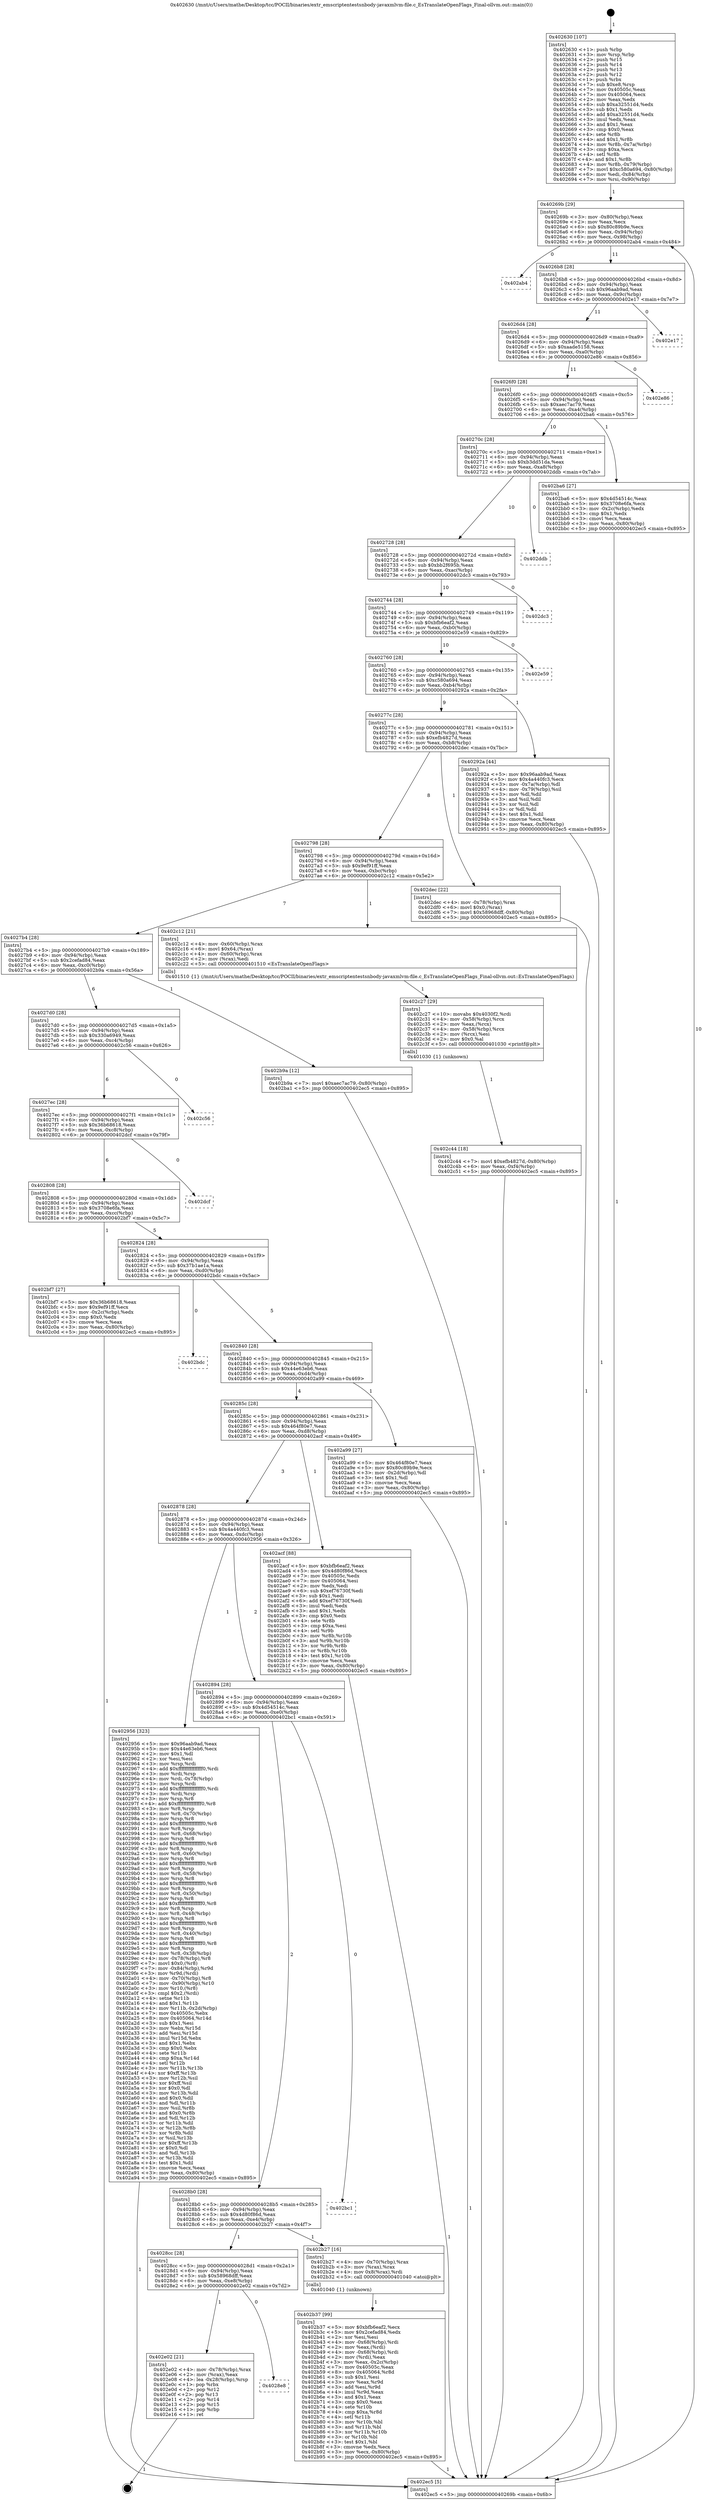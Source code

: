 digraph "0x402630" {
  label = "0x402630 (/mnt/c/Users/mathe/Desktop/tcc/POCII/binaries/extr_emscriptentestsnbody-javaxmlvm-file.c_EsTranslateOpenFlags_Final-ollvm.out::main(0))"
  labelloc = "t"
  node[shape=record]

  Entry [label="",width=0.3,height=0.3,shape=circle,fillcolor=black,style=filled]
  "0x40269b" [label="{
     0x40269b [29]\l
     | [instrs]\l
     &nbsp;&nbsp;0x40269b \<+3\>: mov -0x80(%rbp),%eax\l
     &nbsp;&nbsp;0x40269e \<+2\>: mov %eax,%ecx\l
     &nbsp;&nbsp;0x4026a0 \<+6\>: sub $0x80c89b9e,%ecx\l
     &nbsp;&nbsp;0x4026a6 \<+6\>: mov %eax,-0x94(%rbp)\l
     &nbsp;&nbsp;0x4026ac \<+6\>: mov %ecx,-0x98(%rbp)\l
     &nbsp;&nbsp;0x4026b2 \<+6\>: je 0000000000402ab4 \<main+0x484\>\l
  }"]
  "0x402ab4" [label="{
     0x402ab4\l
  }", style=dashed]
  "0x4026b8" [label="{
     0x4026b8 [28]\l
     | [instrs]\l
     &nbsp;&nbsp;0x4026b8 \<+5\>: jmp 00000000004026bd \<main+0x8d\>\l
     &nbsp;&nbsp;0x4026bd \<+6\>: mov -0x94(%rbp),%eax\l
     &nbsp;&nbsp;0x4026c3 \<+5\>: sub $0x96aab9ad,%eax\l
     &nbsp;&nbsp;0x4026c8 \<+6\>: mov %eax,-0x9c(%rbp)\l
     &nbsp;&nbsp;0x4026ce \<+6\>: je 0000000000402e17 \<main+0x7e7\>\l
  }"]
  Exit [label="",width=0.3,height=0.3,shape=circle,fillcolor=black,style=filled,peripheries=2]
  "0x402e17" [label="{
     0x402e17\l
  }", style=dashed]
  "0x4026d4" [label="{
     0x4026d4 [28]\l
     | [instrs]\l
     &nbsp;&nbsp;0x4026d4 \<+5\>: jmp 00000000004026d9 \<main+0xa9\>\l
     &nbsp;&nbsp;0x4026d9 \<+6\>: mov -0x94(%rbp),%eax\l
     &nbsp;&nbsp;0x4026df \<+5\>: sub $0xaade5158,%eax\l
     &nbsp;&nbsp;0x4026e4 \<+6\>: mov %eax,-0xa0(%rbp)\l
     &nbsp;&nbsp;0x4026ea \<+6\>: je 0000000000402e86 \<main+0x856\>\l
  }"]
  "0x4028e8" [label="{
     0x4028e8\l
  }", style=dashed]
  "0x402e86" [label="{
     0x402e86\l
  }", style=dashed]
  "0x4026f0" [label="{
     0x4026f0 [28]\l
     | [instrs]\l
     &nbsp;&nbsp;0x4026f0 \<+5\>: jmp 00000000004026f5 \<main+0xc5\>\l
     &nbsp;&nbsp;0x4026f5 \<+6\>: mov -0x94(%rbp),%eax\l
     &nbsp;&nbsp;0x4026fb \<+5\>: sub $0xaec7ac79,%eax\l
     &nbsp;&nbsp;0x402700 \<+6\>: mov %eax,-0xa4(%rbp)\l
     &nbsp;&nbsp;0x402706 \<+6\>: je 0000000000402ba6 \<main+0x576\>\l
  }"]
  "0x402e02" [label="{
     0x402e02 [21]\l
     | [instrs]\l
     &nbsp;&nbsp;0x402e02 \<+4\>: mov -0x78(%rbp),%rax\l
     &nbsp;&nbsp;0x402e06 \<+2\>: mov (%rax),%eax\l
     &nbsp;&nbsp;0x402e08 \<+4\>: lea -0x28(%rbp),%rsp\l
     &nbsp;&nbsp;0x402e0c \<+1\>: pop %rbx\l
     &nbsp;&nbsp;0x402e0d \<+2\>: pop %r12\l
     &nbsp;&nbsp;0x402e0f \<+2\>: pop %r13\l
     &nbsp;&nbsp;0x402e11 \<+2\>: pop %r14\l
     &nbsp;&nbsp;0x402e13 \<+2\>: pop %r15\l
     &nbsp;&nbsp;0x402e15 \<+1\>: pop %rbp\l
     &nbsp;&nbsp;0x402e16 \<+1\>: ret\l
  }"]
  "0x402ba6" [label="{
     0x402ba6 [27]\l
     | [instrs]\l
     &nbsp;&nbsp;0x402ba6 \<+5\>: mov $0x4d54514c,%eax\l
     &nbsp;&nbsp;0x402bab \<+5\>: mov $0x3708e6fa,%ecx\l
     &nbsp;&nbsp;0x402bb0 \<+3\>: mov -0x2c(%rbp),%edx\l
     &nbsp;&nbsp;0x402bb3 \<+3\>: cmp $0x1,%edx\l
     &nbsp;&nbsp;0x402bb6 \<+3\>: cmovl %ecx,%eax\l
     &nbsp;&nbsp;0x402bb9 \<+3\>: mov %eax,-0x80(%rbp)\l
     &nbsp;&nbsp;0x402bbc \<+5\>: jmp 0000000000402ec5 \<main+0x895\>\l
  }"]
  "0x40270c" [label="{
     0x40270c [28]\l
     | [instrs]\l
     &nbsp;&nbsp;0x40270c \<+5\>: jmp 0000000000402711 \<main+0xe1\>\l
     &nbsp;&nbsp;0x402711 \<+6\>: mov -0x94(%rbp),%eax\l
     &nbsp;&nbsp;0x402717 \<+5\>: sub $0xb3dd51da,%eax\l
     &nbsp;&nbsp;0x40271c \<+6\>: mov %eax,-0xa8(%rbp)\l
     &nbsp;&nbsp;0x402722 \<+6\>: je 0000000000402ddb \<main+0x7ab\>\l
  }"]
  "0x402c44" [label="{
     0x402c44 [18]\l
     | [instrs]\l
     &nbsp;&nbsp;0x402c44 \<+7\>: movl $0xefb4827d,-0x80(%rbp)\l
     &nbsp;&nbsp;0x402c4b \<+6\>: mov %eax,-0xf4(%rbp)\l
     &nbsp;&nbsp;0x402c51 \<+5\>: jmp 0000000000402ec5 \<main+0x895\>\l
  }"]
  "0x402ddb" [label="{
     0x402ddb\l
  }", style=dashed]
  "0x402728" [label="{
     0x402728 [28]\l
     | [instrs]\l
     &nbsp;&nbsp;0x402728 \<+5\>: jmp 000000000040272d \<main+0xfd\>\l
     &nbsp;&nbsp;0x40272d \<+6\>: mov -0x94(%rbp),%eax\l
     &nbsp;&nbsp;0x402733 \<+5\>: sub $0xbb2f695b,%eax\l
     &nbsp;&nbsp;0x402738 \<+6\>: mov %eax,-0xac(%rbp)\l
     &nbsp;&nbsp;0x40273e \<+6\>: je 0000000000402dc3 \<main+0x793\>\l
  }"]
  "0x402c27" [label="{
     0x402c27 [29]\l
     | [instrs]\l
     &nbsp;&nbsp;0x402c27 \<+10\>: movabs $0x4030f2,%rdi\l
     &nbsp;&nbsp;0x402c31 \<+4\>: mov -0x58(%rbp),%rcx\l
     &nbsp;&nbsp;0x402c35 \<+2\>: mov %eax,(%rcx)\l
     &nbsp;&nbsp;0x402c37 \<+4\>: mov -0x58(%rbp),%rcx\l
     &nbsp;&nbsp;0x402c3b \<+2\>: mov (%rcx),%esi\l
     &nbsp;&nbsp;0x402c3d \<+2\>: mov $0x0,%al\l
     &nbsp;&nbsp;0x402c3f \<+5\>: call 0000000000401030 \<printf@plt\>\l
     | [calls]\l
     &nbsp;&nbsp;0x401030 \{1\} (unknown)\l
  }"]
  "0x402dc3" [label="{
     0x402dc3\l
  }", style=dashed]
  "0x402744" [label="{
     0x402744 [28]\l
     | [instrs]\l
     &nbsp;&nbsp;0x402744 \<+5\>: jmp 0000000000402749 \<main+0x119\>\l
     &nbsp;&nbsp;0x402749 \<+6\>: mov -0x94(%rbp),%eax\l
     &nbsp;&nbsp;0x40274f \<+5\>: sub $0xbfb6eaf2,%eax\l
     &nbsp;&nbsp;0x402754 \<+6\>: mov %eax,-0xb0(%rbp)\l
     &nbsp;&nbsp;0x40275a \<+6\>: je 0000000000402e59 \<main+0x829\>\l
  }"]
  "0x402b37" [label="{
     0x402b37 [99]\l
     | [instrs]\l
     &nbsp;&nbsp;0x402b37 \<+5\>: mov $0xbfb6eaf2,%ecx\l
     &nbsp;&nbsp;0x402b3c \<+5\>: mov $0x2cefad84,%edx\l
     &nbsp;&nbsp;0x402b41 \<+2\>: xor %esi,%esi\l
     &nbsp;&nbsp;0x402b43 \<+4\>: mov -0x68(%rbp),%rdi\l
     &nbsp;&nbsp;0x402b47 \<+2\>: mov %eax,(%rdi)\l
     &nbsp;&nbsp;0x402b49 \<+4\>: mov -0x68(%rbp),%rdi\l
     &nbsp;&nbsp;0x402b4d \<+2\>: mov (%rdi),%eax\l
     &nbsp;&nbsp;0x402b4f \<+3\>: mov %eax,-0x2c(%rbp)\l
     &nbsp;&nbsp;0x402b52 \<+7\>: mov 0x40505c,%eax\l
     &nbsp;&nbsp;0x402b59 \<+8\>: mov 0x405064,%r8d\l
     &nbsp;&nbsp;0x402b61 \<+3\>: sub $0x1,%esi\l
     &nbsp;&nbsp;0x402b64 \<+3\>: mov %eax,%r9d\l
     &nbsp;&nbsp;0x402b67 \<+3\>: add %esi,%r9d\l
     &nbsp;&nbsp;0x402b6a \<+4\>: imul %r9d,%eax\l
     &nbsp;&nbsp;0x402b6e \<+3\>: and $0x1,%eax\l
     &nbsp;&nbsp;0x402b71 \<+3\>: cmp $0x0,%eax\l
     &nbsp;&nbsp;0x402b74 \<+4\>: sete %r10b\l
     &nbsp;&nbsp;0x402b78 \<+4\>: cmp $0xa,%r8d\l
     &nbsp;&nbsp;0x402b7c \<+4\>: setl %r11b\l
     &nbsp;&nbsp;0x402b80 \<+3\>: mov %r10b,%bl\l
     &nbsp;&nbsp;0x402b83 \<+3\>: and %r11b,%bl\l
     &nbsp;&nbsp;0x402b86 \<+3\>: xor %r11b,%r10b\l
     &nbsp;&nbsp;0x402b89 \<+3\>: or %r10b,%bl\l
     &nbsp;&nbsp;0x402b8c \<+3\>: test $0x1,%bl\l
     &nbsp;&nbsp;0x402b8f \<+3\>: cmovne %edx,%ecx\l
     &nbsp;&nbsp;0x402b92 \<+3\>: mov %ecx,-0x80(%rbp)\l
     &nbsp;&nbsp;0x402b95 \<+5\>: jmp 0000000000402ec5 \<main+0x895\>\l
  }"]
  "0x402e59" [label="{
     0x402e59\l
  }", style=dashed]
  "0x402760" [label="{
     0x402760 [28]\l
     | [instrs]\l
     &nbsp;&nbsp;0x402760 \<+5\>: jmp 0000000000402765 \<main+0x135\>\l
     &nbsp;&nbsp;0x402765 \<+6\>: mov -0x94(%rbp),%eax\l
     &nbsp;&nbsp;0x40276b \<+5\>: sub $0xc580a694,%eax\l
     &nbsp;&nbsp;0x402770 \<+6\>: mov %eax,-0xb4(%rbp)\l
     &nbsp;&nbsp;0x402776 \<+6\>: je 000000000040292a \<main+0x2fa\>\l
  }"]
  "0x4028cc" [label="{
     0x4028cc [28]\l
     | [instrs]\l
     &nbsp;&nbsp;0x4028cc \<+5\>: jmp 00000000004028d1 \<main+0x2a1\>\l
     &nbsp;&nbsp;0x4028d1 \<+6\>: mov -0x94(%rbp),%eax\l
     &nbsp;&nbsp;0x4028d7 \<+5\>: sub $0x58968dff,%eax\l
     &nbsp;&nbsp;0x4028dc \<+6\>: mov %eax,-0xe8(%rbp)\l
     &nbsp;&nbsp;0x4028e2 \<+6\>: je 0000000000402e02 \<main+0x7d2\>\l
  }"]
  "0x40292a" [label="{
     0x40292a [44]\l
     | [instrs]\l
     &nbsp;&nbsp;0x40292a \<+5\>: mov $0x96aab9ad,%eax\l
     &nbsp;&nbsp;0x40292f \<+5\>: mov $0x4a440fc3,%ecx\l
     &nbsp;&nbsp;0x402934 \<+3\>: mov -0x7a(%rbp),%dl\l
     &nbsp;&nbsp;0x402937 \<+4\>: mov -0x79(%rbp),%sil\l
     &nbsp;&nbsp;0x40293b \<+3\>: mov %dl,%dil\l
     &nbsp;&nbsp;0x40293e \<+3\>: and %sil,%dil\l
     &nbsp;&nbsp;0x402941 \<+3\>: xor %sil,%dl\l
     &nbsp;&nbsp;0x402944 \<+3\>: or %dl,%dil\l
     &nbsp;&nbsp;0x402947 \<+4\>: test $0x1,%dil\l
     &nbsp;&nbsp;0x40294b \<+3\>: cmovne %ecx,%eax\l
     &nbsp;&nbsp;0x40294e \<+3\>: mov %eax,-0x80(%rbp)\l
     &nbsp;&nbsp;0x402951 \<+5\>: jmp 0000000000402ec5 \<main+0x895\>\l
  }"]
  "0x40277c" [label="{
     0x40277c [28]\l
     | [instrs]\l
     &nbsp;&nbsp;0x40277c \<+5\>: jmp 0000000000402781 \<main+0x151\>\l
     &nbsp;&nbsp;0x402781 \<+6\>: mov -0x94(%rbp),%eax\l
     &nbsp;&nbsp;0x402787 \<+5\>: sub $0xefb4827d,%eax\l
     &nbsp;&nbsp;0x40278c \<+6\>: mov %eax,-0xb8(%rbp)\l
     &nbsp;&nbsp;0x402792 \<+6\>: je 0000000000402dec \<main+0x7bc\>\l
  }"]
  "0x402ec5" [label="{
     0x402ec5 [5]\l
     | [instrs]\l
     &nbsp;&nbsp;0x402ec5 \<+5\>: jmp 000000000040269b \<main+0x6b\>\l
  }"]
  "0x402630" [label="{
     0x402630 [107]\l
     | [instrs]\l
     &nbsp;&nbsp;0x402630 \<+1\>: push %rbp\l
     &nbsp;&nbsp;0x402631 \<+3\>: mov %rsp,%rbp\l
     &nbsp;&nbsp;0x402634 \<+2\>: push %r15\l
     &nbsp;&nbsp;0x402636 \<+2\>: push %r14\l
     &nbsp;&nbsp;0x402638 \<+2\>: push %r13\l
     &nbsp;&nbsp;0x40263a \<+2\>: push %r12\l
     &nbsp;&nbsp;0x40263c \<+1\>: push %rbx\l
     &nbsp;&nbsp;0x40263d \<+7\>: sub $0xe8,%rsp\l
     &nbsp;&nbsp;0x402644 \<+7\>: mov 0x40505c,%eax\l
     &nbsp;&nbsp;0x40264b \<+7\>: mov 0x405064,%ecx\l
     &nbsp;&nbsp;0x402652 \<+2\>: mov %eax,%edx\l
     &nbsp;&nbsp;0x402654 \<+6\>: sub $0xa32551d4,%edx\l
     &nbsp;&nbsp;0x40265a \<+3\>: sub $0x1,%edx\l
     &nbsp;&nbsp;0x40265d \<+6\>: add $0xa32551d4,%edx\l
     &nbsp;&nbsp;0x402663 \<+3\>: imul %edx,%eax\l
     &nbsp;&nbsp;0x402666 \<+3\>: and $0x1,%eax\l
     &nbsp;&nbsp;0x402669 \<+3\>: cmp $0x0,%eax\l
     &nbsp;&nbsp;0x40266c \<+4\>: sete %r8b\l
     &nbsp;&nbsp;0x402670 \<+4\>: and $0x1,%r8b\l
     &nbsp;&nbsp;0x402674 \<+4\>: mov %r8b,-0x7a(%rbp)\l
     &nbsp;&nbsp;0x402678 \<+3\>: cmp $0xa,%ecx\l
     &nbsp;&nbsp;0x40267b \<+4\>: setl %r8b\l
     &nbsp;&nbsp;0x40267f \<+4\>: and $0x1,%r8b\l
     &nbsp;&nbsp;0x402683 \<+4\>: mov %r8b,-0x79(%rbp)\l
     &nbsp;&nbsp;0x402687 \<+7\>: movl $0xc580a694,-0x80(%rbp)\l
     &nbsp;&nbsp;0x40268e \<+6\>: mov %edi,-0x84(%rbp)\l
     &nbsp;&nbsp;0x402694 \<+7\>: mov %rsi,-0x90(%rbp)\l
  }"]
  "0x402b27" [label="{
     0x402b27 [16]\l
     | [instrs]\l
     &nbsp;&nbsp;0x402b27 \<+4\>: mov -0x70(%rbp),%rax\l
     &nbsp;&nbsp;0x402b2b \<+3\>: mov (%rax),%rax\l
     &nbsp;&nbsp;0x402b2e \<+4\>: mov 0x8(%rax),%rdi\l
     &nbsp;&nbsp;0x402b32 \<+5\>: call 0000000000401040 \<atoi@plt\>\l
     | [calls]\l
     &nbsp;&nbsp;0x401040 \{1\} (unknown)\l
  }"]
  "0x402dec" [label="{
     0x402dec [22]\l
     | [instrs]\l
     &nbsp;&nbsp;0x402dec \<+4\>: mov -0x78(%rbp),%rax\l
     &nbsp;&nbsp;0x402df0 \<+6\>: movl $0x0,(%rax)\l
     &nbsp;&nbsp;0x402df6 \<+7\>: movl $0x58968dff,-0x80(%rbp)\l
     &nbsp;&nbsp;0x402dfd \<+5\>: jmp 0000000000402ec5 \<main+0x895\>\l
  }"]
  "0x402798" [label="{
     0x402798 [28]\l
     | [instrs]\l
     &nbsp;&nbsp;0x402798 \<+5\>: jmp 000000000040279d \<main+0x16d\>\l
     &nbsp;&nbsp;0x40279d \<+6\>: mov -0x94(%rbp),%eax\l
     &nbsp;&nbsp;0x4027a3 \<+5\>: sub $0x9ef91ff,%eax\l
     &nbsp;&nbsp;0x4027a8 \<+6\>: mov %eax,-0xbc(%rbp)\l
     &nbsp;&nbsp;0x4027ae \<+6\>: je 0000000000402c12 \<main+0x5e2\>\l
  }"]
  "0x4028b0" [label="{
     0x4028b0 [28]\l
     | [instrs]\l
     &nbsp;&nbsp;0x4028b0 \<+5\>: jmp 00000000004028b5 \<main+0x285\>\l
     &nbsp;&nbsp;0x4028b5 \<+6\>: mov -0x94(%rbp),%eax\l
     &nbsp;&nbsp;0x4028bb \<+5\>: sub $0x4d80f86d,%eax\l
     &nbsp;&nbsp;0x4028c0 \<+6\>: mov %eax,-0xe4(%rbp)\l
     &nbsp;&nbsp;0x4028c6 \<+6\>: je 0000000000402b27 \<main+0x4f7\>\l
  }"]
  "0x402c12" [label="{
     0x402c12 [21]\l
     | [instrs]\l
     &nbsp;&nbsp;0x402c12 \<+4\>: mov -0x60(%rbp),%rax\l
     &nbsp;&nbsp;0x402c16 \<+6\>: movl $0x64,(%rax)\l
     &nbsp;&nbsp;0x402c1c \<+4\>: mov -0x60(%rbp),%rax\l
     &nbsp;&nbsp;0x402c20 \<+2\>: mov (%rax),%edi\l
     &nbsp;&nbsp;0x402c22 \<+5\>: call 0000000000401510 \<EsTranslateOpenFlags\>\l
     | [calls]\l
     &nbsp;&nbsp;0x401510 \{1\} (/mnt/c/Users/mathe/Desktop/tcc/POCII/binaries/extr_emscriptentestsnbody-javaxmlvm-file.c_EsTranslateOpenFlags_Final-ollvm.out::EsTranslateOpenFlags)\l
  }"]
  "0x4027b4" [label="{
     0x4027b4 [28]\l
     | [instrs]\l
     &nbsp;&nbsp;0x4027b4 \<+5\>: jmp 00000000004027b9 \<main+0x189\>\l
     &nbsp;&nbsp;0x4027b9 \<+6\>: mov -0x94(%rbp),%eax\l
     &nbsp;&nbsp;0x4027bf \<+5\>: sub $0x2cefad84,%eax\l
     &nbsp;&nbsp;0x4027c4 \<+6\>: mov %eax,-0xc0(%rbp)\l
     &nbsp;&nbsp;0x4027ca \<+6\>: je 0000000000402b9a \<main+0x56a\>\l
  }"]
  "0x402bc1" [label="{
     0x402bc1\l
  }", style=dashed]
  "0x402b9a" [label="{
     0x402b9a [12]\l
     | [instrs]\l
     &nbsp;&nbsp;0x402b9a \<+7\>: movl $0xaec7ac79,-0x80(%rbp)\l
     &nbsp;&nbsp;0x402ba1 \<+5\>: jmp 0000000000402ec5 \<main+0x895\>\l
  }"]
  "0x4027d0" [label="{
     0x4027d0 [28]\l
     | [instrs]\l
     &nbsp;&nbsp;0x4027d0 \<+5\>: jmp 00000000004027d5 \<main+0x1a5\>\l
     &nbsp;&nbsp;0x4027d5 \<+6\>: mov -0x94(%rbp),%eax\l
     &nbsp;&nbsp;0x4027db \<+5\>: sub $0x330a6949,%eax\l
     &nbsp;&nbsp;0x4027e0 \<+6\>: mov %eax,-0xc4(%rbp)\l
     &nbsp;&nbsp;0x4027e6 \<+6\>: je 0000000000402c56 \<main+0x626\>\l
  }"]
  "0x402894" [label="{
     0x402894 [28]\l
     | [instrs]\l
     &nbsp;&nbsp;0x402894 \<+5\>: jmp 0000000000402899 \<main+0x269\>\l
     &nbsp;&nbsp;0x402899 \<+6\>: mov -0x94(%rbp),%eax\l
     &nbsp;&nbsp;0x40289f \<+5\>: sub $0x4d54514c,%eax\l
     &nbsp;&nbsp;0x4028a4 \<+6\>: mov %eax,-0xe0(%rbp)\l
     &nbsp;&nbsp;0x4028aa \<+6\>: je 0000000000402bc1 \<main+0x591\>\l
  }"]
  "0x402c56" [label="{
     0x402c56\l
  }", style=dashed]
  "0x4027ec" [label="{
     0x4027ec [28]\l
     | [instrs]\l
     &nbsp;&nbsp;0x4027ec \<+5\>: jmp 00000000004027f1 \<main+0x1c1\>\l
     &nbsp;&nbsp;0x4027f1 \<+6\>: mov -0x94(%rbp),%eax\l
     &nbsp;&nbsp;0x4027f7 \<+5\>: sub $0x36b68618,%eax\l
     &nbsp;&nbsp;0x4027fc \<+6\>: mov %eax,-0xc8(%rbp)\l
     &nbsp;&nbsp;0x402802 \<+6\>: je 0000000000402dcf \<main+0x79f\>\l
  }"]
  "0x402956" [label="{
     0x402956 [323]\l
     | [instrs]\l
     &nbsp;&nbsp;0x402956 \<+5\>: mov $0x96aab9ad,%eax\l
     &nbsp;&nbsp;0x40295b \<+5\>: mov $0x44e63eb6,%ecx\l
     &nbsp;&nbsp;0x402960 \<+2\>: mov $0x1,%dl\l
     &nbsp;&nbsp;0x402962 \<+2\>: xor %esi,%esi\l
     &nbsp;&nbsp;0x402964 \<+3\>: mov %rsp,%rdi\l
     &nbsp;&nbsp;0x402967 \<+4\>: add $0xfffffffffffffff0,%rdi\l
     &nbsp;&nbsp;0x40296b \<+3\>: mov %rdi,%rsp\l
     &nbsp;&nbsp;0x40296e \<+4\>: mov %rdi,-0x78(%rbp)\l
     &nbsp;&nbsp;0x402972 \<+3\>: mov %rsp,%rdi\l
     &nbsp;&nbsp;0x402975 \<+4\>: add $0xfffffffffffffff0,%rdi\l
     &nbsp;&nbsp;0x402979 \<+3\>: mov %rdi,%rsp\l
     &nbsp;&nbsp;0x40297c \<+3\>: mov %rsp,%r8\l
     &nbsp;&nbsp;0x40297f \<+4\>: add $0xfffffffffffffff0,%r8\l
     &nbsp;&nbsp;0x402983 \<+3\>: mov %r8,%rsp\l
     &nbsp;&nbsp;0x402986 \<+4\>: mov %r8,-0x70(%rbp)\l
     &nbsp;&nbsp;0x40298a \<+3\>: mov %rsp,%r8\l
     &nbsp;&nbsp;0x40298d \<+4\>: add $0xfffffffffffffff0,%r8\l
     &nbsp;&nbsp;0x402991 \<+3\>: mov %r8,%rsp\l
     &nbsp;&nbsp;0x402994 \<+4\>: mov %r8,-0x68(%rbp)\l
     &nbsp;&nbsp;0x402998 \<+3\>: mov %rsp,%r8\l
     &nbsp;&nbsp;0x40299b \<+4\>: add $0xfffffffffffffff0,%r8\l
     &nbsp;&nbsp;0x40299f \<+3\>: mov %r8,%rsp\l
     &nbsp;&nbsp;0x4029a2 \<+4\>: mov %r8,-0x60(%rbp)\l
     &nbsp;&nbsp;0x4029a6 \<+3\>: mov %rsp,%r8\l
     &nbsp;&nbsp;0x4029a9 \<+4\>: add $0xfffffffffffffff0,%r8\l
     &nbsp;&nbsp;0x4029ad \<+3\>: mov %r8,%rsp\l
     &nbsp;&nbsp;0x4029b0 \<+4\>: mov %r8,-0x58(%rbp)\l
     &nbsp;&nbsp;0x4029b4 \<+3\>: mov %rsp,%r8\l
     &nbsp;&nbsp;0x4029b7 \<+4\>: add $0xfffffffffffffff0,%r8\l
     &nbsp;&nbsp;0x4029bb \<+3\>: mov %r8,%rsp\l
     &nbsp;&nbsp;0x4029be \<+4\>: mov %r8,-0x50(%rbp)\l
     &nbsp;&nbsp;0x4029c2 \<+3\>: mov %rsp,%r8\l
     &nbsp;&nbsp;0x4029c5 \<+4\>: add $0xfffffffffffffff0,%r8\l
     &nbsp;&nbsp;0x4029c9 \<+3\>: mov %r8,%rsp\l
     &nbsp;&nbsp;0x4029cc \<+4\>: mov %r8,-0x48(%rbp)\l
     &nbsp;&nbsp;0x4029d0 \<+3\>: mov %rsp,%r8\l
     &nbsp;&nbsp;0x4029d3 \<+4\>: add $0xfffffffffffffff0,%r8\l
     &nbsp;&nbsp;0x4029d7 \<+3\>: mov %r8,%rsp\l
     &nbsp;&nbsp;0x4029da \<+4\>: mov %r8,-0x40(%rbp)\l
     &nbsp;&nbsp;0x4029de \<+3\>: mov %rsp,%r8\l
     &nbsp;&nbsp;0x4029e1 \<+4\>: add $0xfffffffffffffff0,%r8\l
     &nbsp;&nbsp;0x4029e5 \<+3\>: mov %r8,%rsp\l
     &nbsp;&nbsp;0x4029e8 \<+4\>: mov %r8,-0x38(%rbp)\l
     &nbsp;&nbsp;0x4029ec \<+4\>: mov -0x78(%rbp),%r8\l
     &nbsp;&nbsp;0x4029f0 \<+7\>: movl $0x0,(%r8)\l
     &nbsp;&nbsp;0x4029f7 \<+7\>: mov -0x84(%rbp),%r9d\l
     &nbsp;&nbsp;0x4029fe \<+3\>: mov %r9d,(%rdi)\l
     &nbsp;&nbsp;0x402a01 \<+4\>: mov -0x70(%rbp),%r8\l
     &nbsp;&nbsp;0x402a05 \<+7\>: mov -0x90(%rbp),%r10\l
     &nbsp;&nbsp;0x402a0c \<+3\>: mov %r10,(%r8)\l
     &nbsp;&nbsp;0x402a0f \<+3\>: cmpl $0x2,(%rdi)\l
     &nbsp;&nbsp;0x402a12 \<+4\>: setne %r11b\l
     &nbsp;&nbsp;0x402a16 \<+4\>: and $0x1,%r11b\l
     &nbsp;&nbsp;0x402a1a \<+4\>: mov %r11b,-0x2d(%rbp)\l
     &nbsp;&nbsp;0x402a1e \<+7\>: mov 0x40505c,%ebx\l
     &nbsp;&nbsp;0x402a25 \<+8\>: mov 0x405064,%r14d\l
     &nbsp;&nbsp;0x402a2d \<+3\>: sub $0x1,%esi\l
     &nbsp;&nbsp;0x402a30 \<+3\>: mov %ebx,%r15d\l
     &nbsp;&nbsp;0x402a33 \<+3\>: add %esi,%r15d\l
     &nbsp;&nbsp;0x402a36 \<+4\>: imul %r15d,%ebx\l
     &nbsp;&nbsp;0x402a3a \<+3\>: and $0x1,%ebx\l
     &nbsp;&nbsp;0x402a3d \<+3\>: cmp $0x0,%ebx\l
     &nbsp;&nbsp;0x402a40 \<+4\>: sete %r11b\l
     &nbsp;&nbsp;0x402a44 \<+4\>: cmp $0xa,%r14d\l
     &nbsp;&nbsp;0x402a48 \<+4\>: setl %r12b\l
     &nbsp;&nbsp;0x402a4c \<+3\>: mov %r11b,%r13b\l
     &nbsp;&nbsp;0x402a4f \<+4\>: xor $0xff,%r13b\l
     &nbsp;&nbsp;0x402a53 \<+3\>: mov %r12b,%sil\l
     &nbsp;&nbsp;0x402a56 \<+4\>: xor $0xff,%sil\l
     &nbsp;&nbsp;0x402a5a \<+3\>: xor $0x0,%dl\l
     &nbsp;&nbsp;0x402a5d \<+3\>: mov %r13b,%dil\l
     &nbsp;&nbsp;0x402a60 \<+4\>: and $0x0,%dil\l
     &nbsp;&nbsp;0x402a64 \<+3\>: and %dl,%r11b\l
     &nbsp;&nbsp;0x402a67 \<+3\>: mov %sil,%r8b\l
     &nbsp;&nbsp;0x402a6a \<+4\>: and $0x0,%r8b\l
     &nbsp;&nbsp;0x402a6e \<+3\>: and %dl,%r12b\l
     &nbsp;&nbsp;0x402a71 \<+3\>: or %r11b,%dil\l
     &nbsp;&nbsp;0x402a74 \<+3\>: or %r12b,%r8b\l
     &nbsp;&nbsp;0x402a77 \<+3\>: xor %r8b,%dil\l
     &nbsp;&nbsp;0x402a7a \<+3\>: or %sil,%r13b\l
     &nbsp;&nbsp;0x402a7d \<+4\>: xor $0xff,%r13b\l
     &nbsp;&nbsp;0x402a81 \<+3\>: or $0x0,%dl\l
     &nbsp;&nbsp;0x402a84 \<+3\>: and %dl,%r13b\l
     &nbsp;&nbsp;0x402a87 \<+3\>: or %r13b,%dil\l
     &nbsp;&nbsp;0x402a8a \<+4\>: test $0x1,%dil\l
     &nbsp;&nbsp;0x402a8e \<+3\>: cmovne %ecx,%eax\l
     &nbsp;&nbsp;0x402a91 \<+3\>: mov %eax,-0x80(%rbp)\l
     &nbsp;&nbsp;0x402a94 \<+5\>: jmp 0000000000402ec5 \<main+0x895\>\l
  }"]
  "0x402dcf" [label="{
     0x402dcf\l
  }", style=dashed]
  "0x402808" [label="{
     0x402808 [28]\l
     | [instrs]\l
     &nbsp;&nbsp;0x402808 \<+5\>: jmp 000000000040280d \<main+0x1dd\>\l
     &nbsp;&nbsp;0x40280d \<+6\>: mov -0x94(%rbp),%eax\l
     &nbsp;&nbsp;0x402813 \<+5\>: sub $0x3708e6fa,%eax\l
     &nbsp;&nbsp;0x402818 \<+6\>: mov %eax,-0xcc(%rbp)\l
     &nbsp;&nbsp;0x40281e \<+6\>: je 0000000000402bf7 \<main+0x5c7\>\l
  }"]
  "0x402878" [label="{
     0x402878 [28]\l
     | [instrs]\l
     &nbsp;&nbsp;0x402878 \<+5\>: jmp 000000000040287d \<main+0x24d\>\l
     &nbsp;&nbsp;0x40287d \<+6\>: mov -0x94(%rbp),%eax\l
     &nbsp;&nbsp;0x402883 \<+5\>: sub $0x4a440fc3,%eax\l
     &nbsp;&nbsp;0x402888 \<+6\>: mov %eax,-0xdc(%rbp)\l
     &nbsp;&nbsp;0x40288e \<+6\>: je 0000000000402956 \<main+0x326\>\l
  }"]
  "0x402bf7" [label="{
     0x402bf7 [27]\l
     | [instrs]\l
     &nbsp;&nbsp;0x402bf7 \<+5\>: mov $0x36b68618,%eax\l
     &nbsp;&nbsp;0x402bfc \<+5\>: mov $0x9ef91ff,%ecx\l
     &nbsp;&nbsp;0x402c01 \<+3\>: mov -0x2c(%rbp),%edx\l
     &nbsp;&nbsp;0x402c04 \<+3\>: cmp $0x0,%edx\l
     &nbsp;&nbsp;0x402c07 \<+3\>: cmove %ecx,%eax\l
     &nbsp;&nbsp;0x402c0a \<+3\>: mov %eax,-0x80(%rbp)\l
     &nbsp;&nbsp;0x402c0d \<+5\>: jmp 0000000000402ec5 \<main+0x895\>\l
  }"]
  "0x402824" [label="{
     0x402824 [28]\l
     | [instrs]\l
     &nbsp;&nbsp;0x402824 \<+5\>: jmp 0000000000402829 \<main+0x1f9\>\l
     &nbsp;&nbsp;0x402829 \<+6\>: mov -0x94(%rbp),%eax\l
     &nbsp;&nbsp;0x40282f \<+5\>: sub $0x37b1ae1a,%eax\l
     &nbsp;&nbsp;0x402834 \<+6\>: mov %eax,-0xd0(%rbp)\l
     &nbsp;&nbsp;0x40283a \<+6\>: je 0000000000402bdc \<main+0x5ac\>\l
  }"]
  "0x402acf" [label="{
     0x402acf [88]\l
     | [instrs]\l
     &nbsp;&nbsp;0x402acf \<+5\>: mov $0xbfb6eaf2,%eax\l
     &nbsp;&nbsp;0x402ad4 \<+5\>: mov $0x4d80f86d,%ecx\l
     &nbsp;&nbsp;0x402ad9 \<+7\>: mov 0x40505c,%edx\l
     &nbsp;&nbsp;0x402ae0 \<+7\>: mov 0x405064,%esi\l
     &nbsp;&nbsp;0x402ae7 \<+2\>: mov %edx,%edi\l
     &nbsp;&nbsp;0x402ae9 \<+6\>: sub $0xef76730f,%edi\l
     &nbsp;&nbsp;0x402aef \<+3\>: sub $0x1,%edi\l
     &nbsp;&nbsp;0x402af2 \<+6\>: add $0xef76730f,%edi\l
     &nbsp;&nbsp;0x402af8 \<+3\>: imul %edi,%edx\l
     &nbsp;&nbsp;0x402afb \<+3\>: and $0x1,%edx\l
     &nbsp;&nbsp;0x402afe \<+3\>: cmp $0x0,%edx\l
     &nbsp;&nbsp;0x402b01 \<+4\>: sete %r8b\l
     &nbsp;&nbsp;0x402b05 \<+3\>: cmp $0xa,%esi\l
     &nbsp;&nbsp;0x402b08 \<+4\>: setl %r9b\l
     &nbsp;&nbsp;0x402b0c \<+3\>: mov %r8b,%r10b\l
     &nbsp;&nbsp;0x402b0f \<+3\>: and %r9b,%r10b\l
     &nbsp;&nbsp;0x402b12 \<+3\>: xor %r9b,%r8b\l
     &nbsp;&nbsp;0x402b15 \<+3\>: or %r8b,%r10b\l
     &nbsp;&nbsp;0x402b18 \<+4\>: test $0x1,%r10b\l
     &nbsp;&nbsp;0x402b1c \<+3\>: cmovne %ecx,%eax\l
     &nbsp;&nbsp;0x402b1f \<+3\>: mov %eax,-0x80(%rbp)\l
     &nbsp;&nbsp;0x402b22 \<+5\>: jmp 0000000000402ec5 \<main+0x895\>\l
  }"]
  "0x402bdc" [label="{
     0x402bdc\l
  }", style=dashed]
  "0x402840" [label="{
     0x402840 [28]\l
     | [instrs]\l
     &nbsp;&nbsp;0x402840 \<+5\>: jmp 0000000000402845 \<main+0x215\>\l
     &nbsp;&nbsp;0x402845 \<+6\>: mov -0x94(%rbp),%eax\l
     &nbsp;&nbsp;0x40284b \<+5\>: sub $0x44e63eb6,%eax\l
     &nbsp;&nbsp;0x402850 \<+6\>: mov %eax,-0xd4(%rbp)\l
     &nbsp;&nbsp;0x402856 \<+6\>: je 0000000000402a99 \<main+0x469\>\l
  }"]
  "0x40285c" [label="{
     0x40285c [28]\l
     | [instrs]\l
     &nbsp;&nbsp;0x40285c \<+5\>: jmp 0000000000402861 \<main+0x231\>\l
     &nbsp;&nbsp;0x402861 \<+6\>: mov -0x94(%rbp),%eax\l
     &nbsp;&nbsp;0x402867 \<+5\>: sub $0x464f80e7,%eax\l
     &nbsp;&nbsp;0x40286c \<+6\>: mov %eax,-0xd8(%rbp)\l
     &nbsp;&nbsp;0x402872 \<+6\>: je 0000000000402acf \<main+0x49f\>\l
  }"]
  "0x402a99" [label="{
     0x402a99 [27]\l
     | [instrs]\l
     &nbsp;&nbsp;0x402a99 \<+5\>: mov $0x464f80e7,%eax\l
     &nbsp;&nbsp;0x402a9e \<+5\>: mov $0x80c89b9e,%ecx\l
     &nbsp;&nbsp;0x402aa3 \<+3\>: mov -0x2d(%rbp),%dl\l
     &nbsp;&nbsp;0x402aa6 \<+3\>: test $0x1,%dl\l
     &nbsp;&nbsp;0x402aa9 \<+3\>: cmovne %ecx,%eax\l
     &nbsp;&nbsp;0x402aac \<+3\>: mov %eax,-0x80(%rbp)\l
     &nbsp;&nbsp;0x402aaf \<+5\>: jmp 0000000000402ec5 \<main+0x895\>\l
  }"]
  Entry -> "0x402630" [label=" 1"]
  "0x40269b" -> "0x402ab4" [label=" 0"]
  "0x40269b" -> "0x4026b8" [label=" 11"]
  "0x402e02" -> Exit [label=" 1"]
  "0x4026b8" -> "0x402e17" [label=" 0"]
  "0x4026b8" -> "0x4026d4" [label=" 11"]
  "0x4028cc" -> "0x4028e8" [label=" 0"]
  "0x4026d4" -> "0x402e86" [label=" 0"]
  "0x4026d4" -> "0x4026f0" [label=" 11"]
  "0x4028cc" -> "0x402e02" [label=" 1"]
  "0x4026f0" -> "0x402ba6" [label=" 1"]
  "0x4026f0" -> "0x40270c" [label=" 10"]
  "0x402dec" -> "0x402ec5" [label=" 1"]
  "0x40270c" -> "0x402ddb" [label=" 0"]
  "0x40270c" -> "0x402728" [label=" 10"]
  "0x402c44" -> "0x402ec5" [label=" 1"]
  "0x402728" -> "0x402dc3" [label=" 0"]
  "0x402728" -> "0x402744" [label=" 10"]
  "0x402c27" -> "0x402c44" [label=" 1"]
  "0x402744" -> "0x402e59" [label=" 0"]
  "0x402744" -> "0x402760" [label=" 10"]
  "0x402c12" -> "0x402c27" [label=" 1"]
  "0x402760" -> "0x40292a" [label=" 1"]
  "0x402760" -> "0x40277c" [label=" 9"]
  "0x40292a" -> "0x402ec5" [label=" 1"]
  "0x402630" -> "0x40269b" [label=" 1"]
  "0x402ec5" -> "0x40269b" [label=" 10"]
  "0x402bf7" -> "0x402ec5" [label=" 1"]
  "0x40277c" -> "0x402dec" [label=" 1"]
  "0x40277c" -> "0x402798" [label=" 8"]
  "0x402ba6" -> "0x402ec5" [label=" 1"]
  "0x402798" -> "0x402c12" [label=" 1"]
  "0x402798" -> "0x4027b4" [label=" 7"]
  "0x402b37" -> "0x402ec5" [label=" 1"]
  "0x4027b4" -> "0x402b9a" [label=" 1"]
  "0x4027b4" -> "0x4027d0" [label=" 6"]
  "0x402b27" -> "0x402b37" [label=" 1"]
  "0x4027d0" -> "0x402c56" [label=" 0"]
  "0x4027d0" -> "0x4027ec" [label=" 6"]
  "0x402b9a" -> "0x402ec5" [label=" 1"]
  "0x4027ec" -> "0x402dcf" [label=" 0"]
  "0x4027ec" -> "0x402808" [label=" 6"]
  "0x402894" -> "0x4028b0" [label=" 2"]
  "0x402808" -> "0x402bf7" [label=" 1"]
  "0x402808" -> "0x402824" [label=" 5"]
  "0x4028b0" -> "0x4028cc" [label=" 1"]
  "0x402824" -> "0x402bdc" [label=" 0"]
  "0x402824" -> "0x402840" [label=" 5"]
  "0x402acf" -> "0x402ec5" [label=" 1"]
  "0x402840" -> "0x402a99" [label=" 1"]
  "0x402840" -> "0x40285c" [label=" 4"]
  "0x402a99" -> "0x402ec5" [label=" 1"]
  "0x40285c" -> "0x402acf" [label=" 1"]
  "0x40285c" -> "0x402878" [label=" 3"]
  "0x402894" -> "0x402bc1" [label=" 0"]
  "0x402878" -> "0x402956" [label=" 1"]
  "0x402878" -> "0x402894" [label=" 2"]
  "0x4028b0" -> "0x402b27" [label=" 1"]
  "0x402956" -> "0x402ec5" [label=" 1"]
}
